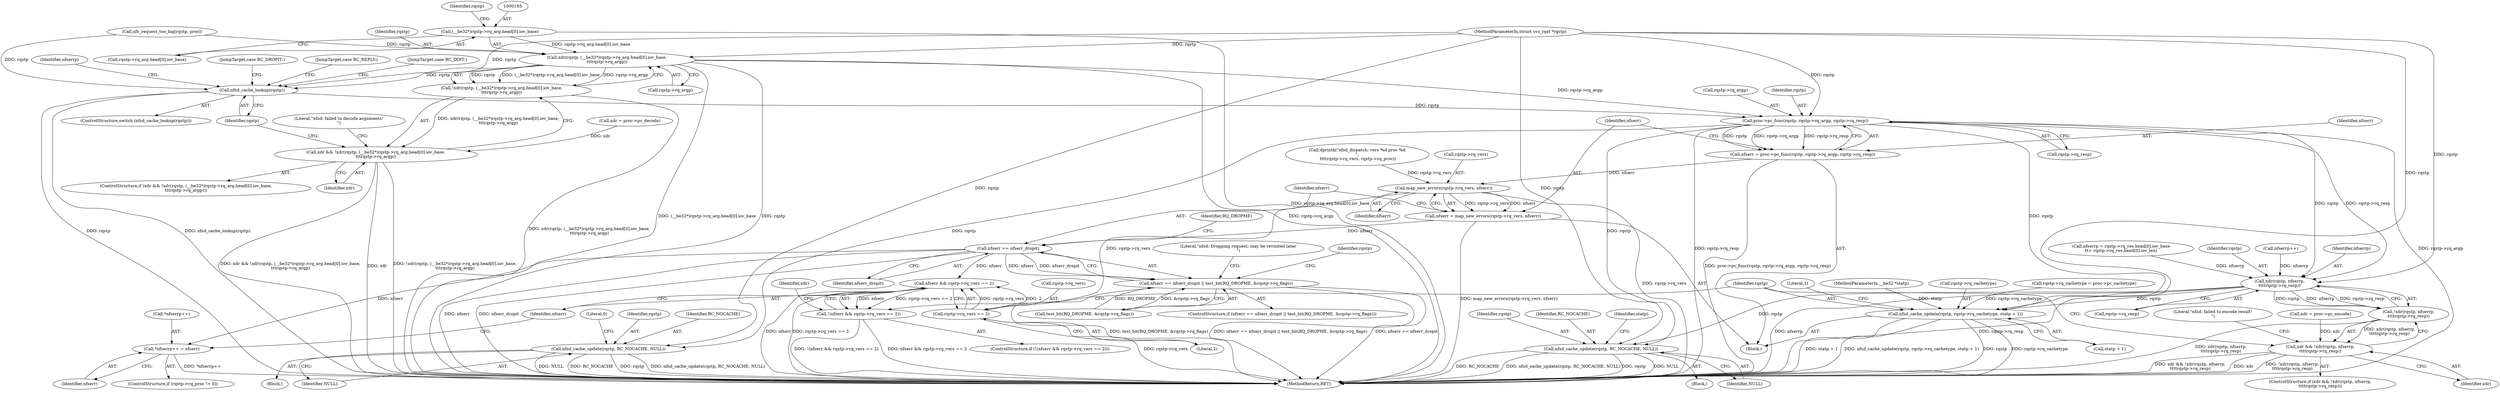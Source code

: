 digraph "0_linux_e6838a29ecb484c97e4efef9429643b9851fba6e@array" {
"1000164" [label="(Call,(__be32*)rqstp->rq_arg.head[0].iov_base)"];
"1000162" [label="(Call,xdr(rqstp, (__be32*)rqstp->rq_arg.head[0].iov_base,\n\t\t\trqstp->rq_argp))"];
"1000161" [label="(Call,!xdr(rqstp, (__be32*)rqstp->rq_arg.head[0].iov_base,\n\t\t\trqstp->rq_argp))"];
"1000159" [label="(Call,xdr && !xdr(rqstp, (__be32*)rqstp->rq_arg.head[0].iov_base,\n\t\t\trqstp->rq_argp))"];
"1000188" [label="(Call,nfsd_cache_lookup(rqstp))"];
"1000233" [label="(Call,proc->pc_func(rqstp, rqstp->rq_argp, rqstp->rq_resp))"];
"1000231" [label="(Call,nfserr = proc->pc_func(rqstp, rqstp->rq_argp, rqstp->rq_resp))"];
"1000243" [label="(Call,map_new_errors(rqstp->rq_vers, nfserr))"];
"1000241" [label="(Call,nfserr = map_new_errors(rqstp->rq_vers, nfserr))"];
"1000250" [label="(Call,nfserr == nfserr_dropit)"];
"1000249" [label="(Call,nfserr == nfserr_dropit || test_bit(RQ_DROPME, &rqstp->rq_flags))"];
"1000274" [label="(Call,*nfserrp++ = nfserr)"];
"1000281" [label="(Call,nfserr && rqstp->rq_vers == 2)"];
"1000280" [label="(Call,!(nfserr && rqstp->rq_vers == 2))"];
"1000283" [label="(Call,rqstp->rq_vers == 2)"];
"1000262" [label="(Call,nfsd_cache_update(rqstp, RC_NOCACHE, NULL))"];
"1000298" [label="(Call,xdr(rqstp, nfserrp,\n\t\t\t\trqstp->rq_resp))"];
"1000297" [label="(Call,!xdr(rqstp, nfserrp,\n\t\t\t\trqstp->rq_resp))"];
"1000295" [label="(Call,xdr && !xdr(rqstp, nfserrp,\n\t\t\t\trqstp->rq_resp))"];
"1000307" [label="(Call,nfsd_cache_update(rqstp, RC_NOCACHE, NULL))"];
"1000317" [label="(Call,nfsd_cache_update(rqstp, rqstp->rq_cachetype, statp + 1))"];
"1000175" [label="(Call,rqstp->rq_argp)"];
"1000180" [label="(Literal,\"nfsd: failed to decode arguments!\n\")"];
"1000161" [label="(Call,!xdr(rqstp, (__be32*)rqstp->rq_arg.head[0].iov_base,\n\t\t\trqstp->rq_argp))"];
"1000295" [label="(Call,xdr && !xdr(rqstp, nfserrp,\n\t\t\t\trqstp->rq_resp))"];
"1000159" [label="(Call,xdr && !xdr(rqstp, (__be32*)rqstp->rq_arg.head[0].iov_base,\n\t\t\trqstp->rq_argp))"];
"1000191" [label="(JumpTarget,case RC_DROPIT:)"];
"1000233" [label="(Call,proc->pc_func(rqstp, rqstp->rq_argp, rqstp->rq_resp))"];
"1000235" [label="(Call,rqstp->rq_argp)"];
"1000247" [label="(Identifier,nfserr)"];
"1000194" [label="(JumpTarget,case RC_REPLY:)"];
"1000254" [label="(Identifier,RQ_DROPME)"];
"1000253" [label="(Call,test_bit(RQ_DROPME, &rqstp->rq_flags))"];
"1000276" [label="(Call,nfserrp++)"];
"1000274" [label="(Call,*nfserrp++ = nfserr)"];
"1000308" [label="(Identifier,rqstp)"];
"1000112" [label="(Block,)"];
"1000281" [label="(Call,nfserr && rqstp->rq_vers == 2)"];
"1000197" [label="(JumpTarget,case RC_DOIT:)"];
"1000242" [label="(Identifier,nfserr)"];
"1000279" [label="(ControlStructure,if (!(nfserr && rqstp->rq_vers == 2)))"];
"1000234" [label="(Identifier,rqstp)"];
"1000187" [label="(ControlStructure,switch (nfsd_cache_lookup(rqstp)))"];
"1000294" [label="(ControlStructure,if (xdr && !xdr(rqstp, nfserrp,\n\t\t\t\trqstp->rq_resp)))"];
"1000261" [label="(Literal,\"nfsd: Dropping request; may be revisited later\n\")"];
"1000326" [label="(Literal,1)"];
"1000296" [label="(Identifier,xdr)"];
"1000162" [label="(Call,xdr(rqstp, (__be32*)rqstp->rq_arg.head[0].iov_base,\n\t\t\trqstp->rq_argp))"];
"1000275" [label="(Call,*nfserrp++)"];
"1000298" [label="(Call,xdr(rqstp, nfserrp,\n\t\t\t\trqstp->rq_resp))"];
"1000309" [label="(Identifier,RC_NOCACHE)"];
"1000300" [label="(Identifier,nfserrp)"];
"1000267" [label="(Literal,0)"];
"1000131" [label="(Call,nfs_request_too_big(rqstp, proc))"];
"1000280" [label="(Call,!(nfserr && rqstp->rq_vers == 2))"];
"1000111" [label="(MethodParameterIn,__be32 *statp)"];
"1000317" [label="(Call,nfsd_cache_update(rqstp, rqstp->rq_cachetype, statp + 1))"];
"1000284" [label="(Call,rqstp->rq_vers)"];
"1000304" [label="(Block,)"];
"1000198" [label="(Call,nfserrp = rqstp->rq_res.head[0].iov_base\n\t\t+ rqstp->rq_res.head[0].iov_len)"];
"1000250" [label="(Call,nfserr == nfserr_dropit)"];
"1000265" [label="(Identifier,NULL)"];
"1000232" [label="(Identifier,nfserr)"];
"1000283" [label="(Call,rqstp->rq_vers == 2)"];
"1000164" [label="(Call,(__be32*)rqstp->rq_arg.head[0].iov_base)"];
"1000263" [label="(Identifier,rqstp)"];
"1000307" [label="(Call,nfsd_cache_update(rqstp, RC_NOCACHE, NULL))"];
"1000251" [label="(Identifier,nfserr)"];
"1000231" [label="(Call,nfserr = proc->pc_func(rqstp, rqstp->rq_argp, rqstp->rq_resp))"];
"1000166" [label="(Call,rqstp->rq_arg.head[0].iov_base)"];
"1000110" [label="(MethodParameterIn,struct svc_rqst *rqstp)"];
"1000244" [label="(Call,rqstp->rq_vers)"];
"1000282" [label="(Identifier,nfserr)"];
"1000248" [label="(ControlStructure,if (nfserr == nfserr_dropit || test_bit(RQ_DROPME, &rqstp->rq_flags)))"];
"1000271" [label="(Identifier,rqstp)"];
"1000313" [label="(Identifier,statp)"];
"1000287" [label="(Literal,2)"];
"1000189" [label="(Identifier,rqstp)"];
"1000301" [label="(Call,rqstp->rq_resp)"];
"1000238" [label="(Call,rqstp->rq_resp)"];
"1000199" [label="(Identifier,nfserrp)"];
"1000158" [label="(ControlStructure,if (xdr && !xdr(rqstp, (__be32*)rqstp->rq_arg.head[0].iov_base,\n\t\t\trqstp->rq_argp)))"];
"1000327" [label="(MethodReturn,RET)"];
"1000322" [label="(Call,statp + 1)"];
"1000117" [label="(Call,dprintk(\"nfsd_dispatch: vers %d proc %d\n\",\n \t\t\t\trqstp->rq_vers, rqstp->rq_proc))"];
"1000249" [label="(Call,nfserr == nfserr_dropit || test_bit(RQ_DROPME, &rqstp->rq_flags))"];
"1000289" [label="(Call,xdr = proc->pc_encode)"];
"1000176" [label="(Identifier,rqstp)"];
"1000160" [label="(Identifier,xdr)"];
"1000318" [label="(Identifier,rqstp)"];
"1000153" [label="(Call,xdr = proc->pc_decode)"];
"1000278" [label="(Identifier,nfserr)"];
"1000241" [label="(Call,nfserr = map_new_errors(rqstp->rq_vers, nfserr))"];
"1000319" [label="(Call,rqstp->rq_cachetype)"];
"1000243" [label="(Call,map_new_errors(rqstp->rq_vers, nfserr))"];
"1000310" [label="(Identifier,NULL)"];
"1000262" [label="(Call,nfsd_cache_update(rqstp, RC_NOCACHE, NULL))"];
"1000299" [label="(Identifier,rqstp)"];
"1000297" [label="(Call,!xdr(rqstp, nfserrp,\n\t\t\t\trqstp->rq_resp))"];
"1000264" [label="(Identifier,RC_NOCACHE)"];
"1000290" [label="(Identifier,xdr)"];
"1000259" [label="(Block,)"];
"1000306" [label="(Literal,\"nfsd: failed to encode result!\n\")"];
"1000188" [label="(Call,nfsd_cache_lookup(rqstp))"];
"1000146" [label="(Call,rqstp->rq_cachetype = proc->pc_cachetype)"];
"1000268" [label="(ControlStructure,if (rqstp->rq_proc != 0))"];
"1000163" [label="(Identifier,rqstp)"];
"1000252" [label="(Identifier,nfserr_dropit)"];
"1000164" -> "1000162"  [label="AST: "];
"1000164" -> "1000166"  [label="CFG: "];
"1000165" -> "1000164"  [label="AST: "];
"1000166" -> "1000164"  [label="AST: "];
"1000176" -> "1000164"  [label="CFG: "];
"1000164" -> "1000327"  [label="DDG: rqstp->rq_arg.head[0].iov_base"];
"1000164" -> "1000162"  [label="DDG: rqstp->rq_arg.head[0].iov_base"];
"1000162" -> "1000161"  [label="AST: "];
"1000162" -> "1000175"  [label="CFG: "];
"1000163" -> "1000162"  [label="AST: "];
"1000175" -> "1000162"  [label="AST: "];
"1000161" -> "1000162"  [label="CFG: "];
"1000162" -> "1000327"  [label="DDG: (__be32*)rqstp->rq_arg.head[0].iov_base"];
"1000162" -> "1000327"  [label="DDG: rqstp"];
"1000162" -> "1000327"  [label="DDG: rqstp->rq_argp"];
"1000162" -> "1000161"  [label="DDG: rqstp"];
"1000162" -> "1000161"  [label="DDG: (__be32*)rqstp->rq_arg.head[0].iov_base"];
"1000162" -> "1000161"  [label="DDG: rqstp->rq_argp"];
"1000131" -> "1000162"  [label="DDG: rqstp"];
"1000110" -> "1000162"  [label="DDG: rqstp"];
"1000162" -> "1000188"  [label="DDG: rqstp"];
"1000162" -> "1000233"  [label="DDG: rqstp->rq_argp"];
"1000161" -> "1000159"  [label="AST: "];
"1000159" -> "1000161"  [label="CFG: "];
"1000161" -> "1000327"  [label="DDG: xdr(rqstp, (__be32*)rqstp->rq_arg.head[0].iov_base,\n\t\t\trqstp->rq_argp)"];
"1000161" -> "1000159"  [label="DDG: xdr(rqstp, (__be32*)rqstp->rq_arg.head[0].iov_base,\n\t\t\trqstp->rq_argp)"];
"1000159" -> "1000158"  [label="AST: "];
"1000159" -> "1000160"  [label="CFG: "];
"1000160" -> "1000159"  [label="AST: "];
"1000180" -> "1000159"  [label="CFG: "];
"1000189" -> "1000159"  [label="CFG: "];
"1000159" -> "1000327"  [label="DDG: xdr && !xdr(rqstp, (__be32*)rqstp->rq_arg.head[0].iov_base,\n\t\t\trqstp->rq_argp)"];
"1000159" -> "1000327"  [label="DDG: xdr"];
"1000159" -> "1000327"  [label="DDG: !xdr(rqstp, (__be32*)rqstp->rq_arg.head[0].iov_base,\n\t\t\trqstp->rq_argp)"];
"1000153" -> "1000159"  [label="DDG: xdr"];
"1000188" -> "1000187"  [label="AST: "];
"1000188" -> "1000189"  [label="CFG: "];
"1000189" -> "1000188"  [label="AST: "];
"1000191" -> "1000188"  [label="CFG: "];
"1000194" -> "1000188"  [label="CFG: "];
"1000197" -> "1000188"  [label="CFG: "];
"1000199" -> "1000188"  [label="CFG: "];
"1000188" -> "1000327"  [label="DDG: nfsd_cache_lookup(rqstp)"];
"1000188" -> "1000327"  [label="DDG: rqstp"];
"1000131" -> "1000188"  [label="DDG: rqstp"];
"1000110" -> "1000188"  [label="DDG: rqstp"];
"1000188" -> "1000233"  [label="DDG: rqstp"];
"1000233" -> "1000231"  [label="AST: "];
"1000233" -> "1000238"  [label="CFG: "];
"1000234" -> "1000233"  [label="AST: "];
"1000235" -> "1000233"  [label="AST: "];
"1000238" -> "1000233"  [label="AST: "];
"1000231" -> "1000233"  [label="CFG: "];
"1000233" -> "1000327"  [label="DDG: rqstp->rq_argp"];
"1000233" -> "1000327"  [label="DDG: rqstp->rq_resp"];
"1000233" -> "1000231"  [label="DDG: rqstp"];
"1000233" -> "1000231"  [label="DDG: rqstp->rq_argp"];
"1000233" -> "1000231"  [label="DDG: rqstp->rq_resp"];
"1000110" -> "1000233"  [label="DDG: rqstp"];
"1000233" -> "1000262"  [label="DDG: rqstp"];
"1000233" -> "1000298"  [label="DDG: rqstp"];
"1000233" -> "1000298"  [label="DDG: rqstp->rq_resp"];
"1000233" -> "1000307"  [label="DDG: rqstp"];
"1000233" -> "1000317"  [label="DDG: rqstp"];
"1000231" -> "1000112"  [label="AST: "];
"1000232" -> "1000231"  [label="AST: "];
"1000242" -> "1000231"  [label="CFG: "];
"1000231" -> "1000327"  [label="DDG: proc->pc_func(rqstp, rqstp->rq_argp, rqstp->rq_resp)"];
"1000231" -> "1000243"  [label="DDG: nfserr"];
"1000243" -> "1000241"  [label="AST: "];
"1000243" -> "1000247"  [label="CFG: "];
"1000244" -> "1000243"  [label="AST: "];
"1000247" -> "1000243"  [label="AST: "];
"1000241" -> "1000243"  [label="CFG: "];
"1000243" -> "1000327"  [label="DDG: rqstp->rq_vers"];
"1000243" -> "1000241"  [label="DDG: rqstp->rq_vers"];
"1000243" -> "1000241"  [label="DDG: nfserr"];
"1000117" -> "1000243"  [label="DDG: rqstp->rq_vers"];
"1000243" -> "1000283"  [label="DDG: rqstp->rq_vers"];
"1000241" -> "1000112"  [label="AST: "];
"1000242" -> "1000241"  [label="AST: "];
"1000251" -> "1000241"  [label="CFG: "];
"1000241" -> "1000327"  [label="DDG: map_new_errors(rqstp->rq_vers, nfserr)"];
"1000241" -> "1000250"  [label="DDG: nfserr"];
"1000250" -> "1000249"  [label="AST: "];
"1000250" -> "1000252"  [label="CFG: "];
"1000251" -> "1000250"  [label="AST: "];
"1000252" -> "1000250"  [label="AST: "];
"1000254" -> "1000250"  [label="CFG: "];
"1000249" -> "1000250"  [label="CFG: "];
"1000250" -> "1000327"  [label="DDG: nfserr"];
"1000250" -> "1000327"  [label="DDG: nfserr_dropit"];
"1000250" -> "1000249"  [label="DDG: nfserr"];
"1000250" -> "1000249"  [label="DDG: nfserr_dropit"];
"1000250" -> "1000274"  [label="DDG: nfserr"];
"1000250" -> "1000281"  [label="DDG: nfserr"];
"1000249" -> "1000248"  [label="AST: "];
"1000249" -> "1000253"  [label="CFG: "];
"1000253" -> "1000249"  [label="AST: "];
"1000261" -> "1000249"  [label="CFG: "];
"1000271" -> "1000249"  [label="CFG: "];
"1000249" -> "1000327"  [label="DDG: nfserr == nfserr_dropit"];
"1000249" -> "1000327"  [label="DDG: test_bit(RQ_DROPME, &rqstp->rq_flags)"];
"1000249" -> "1000327"  [label="DDG: nfserr == nfserr_dropit || test_bit(RQ_DROPME, &rqstp->rq_flags)"];
"1000253" -> "1000249"  [label="DDG: RQ_DROPME"];
"1000253" -> "1000249"  [label="DDG: &rqstp->rq_flags"];
"1000274" -> "1000268"  [label="AST: "];
"1000274" -> "1000278"  [label="CFG: "];
"1000275" -> "1000274"  [label="AST: "];
"1000278" -> "1000274"  [label="AST: "];
"1000282" -> "1000274"  [label="CFG: "];
"1000274" -> "1000327"  [label="DDG: *nfserrp++"];
"1000281" -> "1000280"  [label="AST: "];
"1000281" -> "1000282"  [label="CFG: "];
"1000281" -> "1000283"  [label="CFG: "];
"1000282" -> "1000281"  [label="AST: "];
"1000283" -> "1000281"  [label="AST: "];
"1000280" -> "1000281"  [label="CFG: "];
"1000281" -> "1000327"  [label="DDG: nfserr"];
"1000281" -> "1000327"  [label="DDG: rqstp->rq_vers == 2"];
"1000281" -> "1000280"  [label="DDG: nfserr"];
"1000281" -> "1000280"  [label="DDG: rqstp->rq_vers == 2"];
"1000283" -> "1000281"  [label="DDG: rqstp->rq_vers"];
"1000283" -> "1000281"  [label="DDG: 2"];
"1000280" -> "1000279"  [label="AST: "];
"1000290" -> "1000280"  [label="CFG: "];
"1000318" -> "1000280"  [label="CFG: "];
"1000280" -> "1000327"  [label="DDG: !(nfserr && rqstp->rq_vers == 2)"];
"1000280" -> "1000327"  [label="DDG: nfserr && rqstp->rq_vers == 2"];
"1000283" -> "1000287"  [label="CFG: "];
"1000284" -> "1000283"  [label="AST: "];
"1000287" -> "1000283"  [label="AST: "];
"1000283" -> "1000327"  [label="DDG: rqstp->rq_vers"];
"1000262" -> "1000259"  [label="AST: "];
"1000262" -> "1000265"  [label="CFG: "];
"1000263" -> "1000262"  [label="AST: "];
"1000264" -> "1000262"  [label="AST: "];
"1000265" -> "1000262"  [label="AST: "];
"1000267" -> "1000262"  [label="CFG: "];
"1000262" -> "1000327"  [label="DDG: NULL"];
"1000262" -> "1000327"  [label="DDG: RC_NOCACHE"];
"1000262" -> "1000327"  [label="DDG: rqstp"];
"1000262" -> "1000327"  [label="DDG: nfsd_cache_update(rqstp, RC_NOCACHE, NULL)"];
"1000110" -> "1000262"  [label="DDG: rqstp"];
"1000298" -> "1000297"  [label="AST: "];
"1000298" -> "1000301"  [label="CFG: "];
"1000299" -> "1000298"  [label="AST: "];
"1000300" -> "1000298"  [label="AST: "];
"1000301" -> "1000298"  [label="AST: "];
"1000297" -> "1000298"  [label="CFG: "];
"1000298" -> "1000327"  [label="DDG: rqstp->rq_resp"];
"1000298" -> "1000327"  [label="DDG: nfserrp"];
"1000298" -> "1000297"  [label="DDG: rqstp"];
"1000298" -> "1000297"  [label="DDG: nfserrp"];
"1000298" -> "1000297"  [label="DDG: rqstp->rq_resp"];
"1000110" -> "1000298"  [label="DDG: rqstp"];
"1000198" -> "1000298"  [label="DDG: nfserrp"];
"1000276" -> "1000298"  [label="DDG: nfserrp"];
"1000298" -> "1000307"  [label="DDG: rqstp"];
"1000298" -> "1000317"  [label="DDG: rqstp"];
"1000297" -> "1000295"  [label="AST: "];
"1000295" -> "1000297"  [label="CFG: "];
"1000297" -> "1000327"  [label="DDG: xdr(rqstp, nfserrp,\n\t\t\t\trqstp->rq_resp)"];
"1000297" -> "1000295"  [label="DDG: xdr(rqstp, nfserrp,\n\t\t\t\trqstp->rq_resp)"];
"1000295" -> "1000294"  [label="AST: "];
"1000295" -> "1000296"  [label="CFG: "];
"1000296" -> "1000295"  [label="AST: "];
"1000306" -> "1000295"  [label="CFG: "];
"1000318" -> "1000295"  [label="CFG: "];
"1000295" -> "1000327"  [label="DDG: xdr"];
"1000295" -> "1000327"  [label="DDG: !xdr(rqstp, nfserrp,\n\t\t\t\trqstp->rq_resp)"];
"1000295" -> "1000327"  [label="DDG: xdr && !xdr(rqstp, nfserrp,\n\t\t\t\trqstp->rq_resp)"];
"1000289" -> "1000295"  [label="DDG: xdr"];
"1000307" -> "1000304"  [label="AST: "];
"1000307" -> "1000310"  [label="CFG: "];
"1000308" -> "1000307"  [label="AST: "];
"1000309" -> "1000307"  [label="AST: "];
"1000310" -> "1000307"  [label="AST: "];
"1000313" -> "1000307"  [label="CFG: "];
"1000307" -> "1000327"  [label="DDG: NULL"];
"1000307" -> "1000327"  [label="DDG: RC_NOCACHE"];
"1000307" -> "1000327"  [label="DDG: nfsd_cache_update(rqstp, RC_NOCACHE, NULL)"];
"1000307" -> "1000327"  [label="DDG: rqstp"];
"1000110" -> "1000307"  [label="DDG: rqstp"];
"1000317" -> "1000112"  [label="AST: "];
"1000317" -> "1000322"  [label="CFG: "];
"1000318" -> "1000317"  [label="AST: "];
"1000319" -> "1000317"  [label="AST: "];
"1000322" -> "1000317"  [label="AST: "];
"1000326" -> "1000317"  [label="CFG: "];
"1000317" -> "1000327"  [label="DDG: rqstp"];
"1000317" -> "1000327"  [label="DDG: rqstp->rq_cachetype"];
"1000317" -> "1000327"  [label="DDG: statp + 1"];
"1000317" -> "1000327"  [label="DDG: nfsd_cache_update(rqstp, rqstp->rq_cachetype, statp + 1)"];
"1000110" -> "1000317"  [label="DDG: rqstp"];
"1000146" -> "1000317"  [label="DDG: rqstp->rq_cachetype"];
"1000111" -> "1000317"  [label="DDG: statp"];
}
